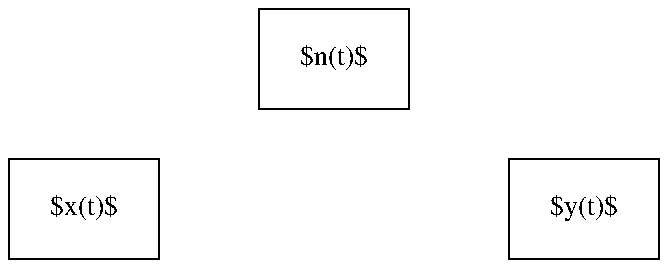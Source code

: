 .PS
CUSTOMERS: box "$n(t)$";

move down from CUSTOMERS.sw then left;

HATERS: box "$x(t)$";

move down from CUSTOMERS.se then right;

LOVERS: box "$y(t)$";

.PE
